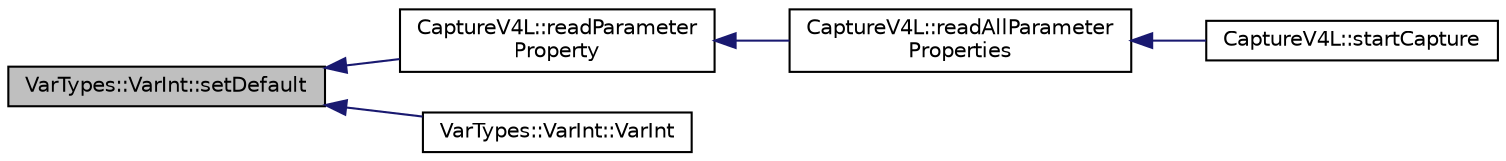 digraph "VarTypes::VarInt::setDefault"
{
 // INTERACTIVE_SVG=YES
  edge [fontname="Helvetica",fontsize="10",labelfontname="Helvetica",labelfontsize="10"];
  node [fontname="Helvetica",fontsize="10",shape=record];
  rankdir="LR";
  Node1 [label="VarTypes::VarInt::setDefault",height=0.2,width=0.4,color="black", fillcolor="grey75", style="filled", fontcolor="black"];
  Node1 -> Node2 [dir="back",color="midnightblue",fontsize="10",style="solid",fontname="Helvetica"];
  Node2 [label="CaptureV4L::readParameter\lProperty",height=0.2,width=0.4,color="black", fillcolor="white", style="filled",URL="$d8/d36/class_capture_v4_l.html#a6e5bbb2219f75bb0e1efa54611a82a3d"];
  Node2 -> Node3 [dir="back",color="midnightblue",fontsize="10",style="solid",fontname="Helvetica"];
  Node3 [label="CaptureV4L::readAllParameter\lProperties",height=0.2,width=0.4,color="black", fillcolor="white", style="filled",URL="$d8/d36/class_capture_v4_l.html#a4cbafb341ff4c87805d098868be36982"];
  Node3 -> Node4 [dir="back",color="midnightblue",fontsize="10",style="solid",fontname="Helvetica"];
  Node4 [label="CaptureV4L::startCapture",height=0.2,width=0.4,color="black", fillcolor="white", style="filled",URL="$d8/d36/class_capture_v4_l.html#a8ef5f5e7d9613e4363b38985327f0419",tooltip="Initialize the interface and start capture. "];
  Node1 -> Node5 [dir="back",color="midnightblue",fontsize="10",style="solid",fontname="Helvetica"];
  Node5 [label="VarTypes::VarInt::VarInt",height=0.2,width=0.4,color="black", fillcolor="white", style="filled",URL="$d0/d6c/class_var_types_1_1_var_int.html#aae1c4503e6543936185cf66271d91995"];
}
